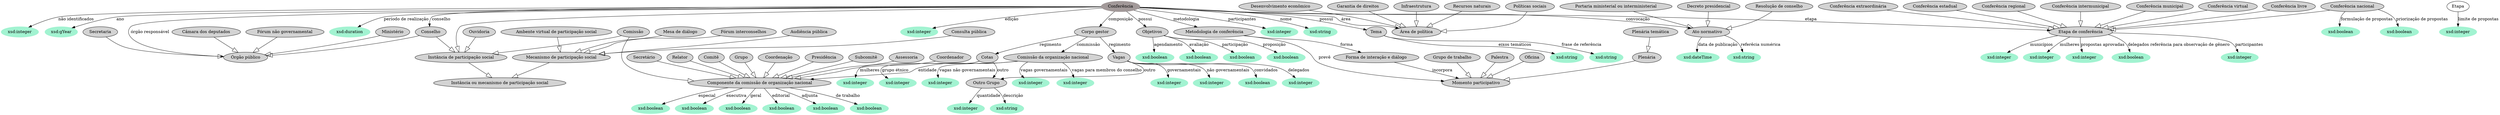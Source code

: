 digraph  {
	node [label="\N"];
	Conferência	 [color="#A29999",
		style=filled];
	Conselho	 [style=filled];
	Conferência -> Conselho	 [label=conselho];
	3	 [color="#A2F3D1",
		label="xsd:integer",
		style=filled];
	Conferência -> 3	 [label=participantes];
	1	 [color="#A2F3D1",
		label="xsd:string",
		style=filled];
	Conferência -> 1	 [label=nome];
	Tema	 [style=filled];
	Conferência -> Tema	 [label=possui];
	4	 [color="#A2F3D1",
		label="xsd:integer",
		style=filled];
	Conferência -> 4	 [label="não identificados"];
	2	 [color="#A2F3D1",
		label="xsd:integer",
		style=filled];
	Conferência -> 2	 [label=edição];
	"Corpo gestor"	 [style=filled];
	Conferência -> "Corpo gestor"	 [label=composição];
	"Área de política"	 [style=filled];
	Conferência -> "Área de política"	 [label=área];
	"Ato normativo"	 [style=filled];
	Conferência -> "Ato normativo"	 [label=convocação];
	5	 [color="#A2F3D1",
		label="xsd:gYear",
		style=filled];
	Conferência -> 5	 [label=ano];
	"Órgão público"	 [style=filled];
	Conferência -> "Órgão público"	 [label="órgão responsável"];
	"Instância de participação social"	 [style=filled];
	Conferência -> "Instância de participação social"	 [arrowhead=empty,
		arrowsize=2];
	21	 [color="#A2F3D1",
		label="xsd:duration",
		style=filled];
	Conferência -> 21	 [label="período de realização"];
	"Metodologia de conferência"	 [style=filled];
	Conferência -> "Metodologia de conferência"	 [label=metodologia];
	Objetivos	 [style=filled];
	Conferência -> Objetivos	 [label=possui];
	"Etapa de conferência"	 [style=filled];
	Conferência -> "Etapa de conferência"	 [label=etapa];
	"Instância ou mecanismo de participação social"	 [style=filled];
	"Instância de participação social" -> "Instância ou mecanismo de participação social"	 [arrowhead=empty,
		arrowsize=2];
	"Mecanismo de participação social"	 [style=filled];
	"Mecanismo de participação social" -> "Instância ou mecanismo de participação social"	 [arrowhead=empty,
		arrowsize=2];
	Conselho -> "Órgão público"	 [arrowhead=empty,
		arrowsize=2];
	Conselho -> "Instância de participação social"	 [arrowhead=empty,
		arrowsize=2];
	Ouvidoria	 [style=filled];
	Ouvidoria -> "Instância de participação social"	 [arrowhead=empty,
		arrowsize=2];
	Comissão	 [style=filled];
	"Componente da comissão de organização nacional"	 [style=filled];
	Comissão -> "Componente da comissão de organização nacional"	 [arrowhead=empty,
		arrowsize=2];
	Comissão -> "Instância de participação social"	 [arrowhead=empty,
		arrowsize=2];
	"Mesa de diálogo"	 [style=filled];
	"Mesa de diálogo" -> "Mecanismo de participação social"	 [arrowhead=empty,
		arrowsize=2];
	"Fórum interconselhos"	 [style=filled];
	"Fórum interconselhos" -> "Mecanismo de participação social"	 [arrowhead=empty,
		arrowsize=2];
	"Audiência pública"	 [style=filled];
	"Audiência pública" -> "Mecanismo de participação social"	 [arrowhead=empty,
		arrowsize=2];
	"Consulta pública"	 [style=filled];
	"Consulta pública" -> "Mecanismo de participação social"	 [arrowhead=empty,
		arrowsize=2];
	"Ambente virtual de participação social"	 [style=filled];
	"Ambente virtual de participação social" -> "Mecanismo de participação social"	 [arrowhead=empty,
		arrowsize=2];
	Ministério	 [style=filled];
	Ministério -> "Órgão público"	 [arrowhead=empty,
		arrowsize=2];
	Secretaria	 [style=filled];
	Secretaria -> "Órgão público"	 [arrowhead=empty,
		arrowsize=2];
	"Câmara dos deputados"	 [style=filled];
	"Câmara dos deputados" -> "Órgão público"	 [arrowhead=empty,
		arrowsize=2];
	"Fórum não governamental"	 [style=filled];
	"Fórum não governamental" -> "Órgão público"	 [arrowhead=empty,
		arrowsize=2];
	7	 [color="#A2F3D1",
		label="xsd:string",
		style=filled];
	"Ato normativo" -> 7	 [label="referêcia numérica"];
	6	 [color="#A2F3D1",
		label="xsd:dateTime",
		style=filled];
	"Ato normativo" -> 6	 [label="data de publicação"];
	"Portaria ministerial ou interministerial"	 [style=filled];
	"Portaria ministerial ou interministerial" -> "Ato normativo"	 [arrowhead=empty,
		arrowsize=2];
	"Decreto presidencial"	 [style=filled];
	"Decreto presidencial" -> "Ato normativo"	 [arrowhead=empty,
		arrowsize=2];
	"Resolução de conselho"	 [style=filled];
	"Resolução de conselho" -> "Ato normativo"	 [arrowhead=empty,
		arrowsize=2];
	"Políticas sociais"	 [style=filled];
	"Políticas sociais" -> "Área de política"	 [arrowhead=empty,
		arrowsize=2];
	"Desenvolvimento econômico"	 [style=filled];
	"Desenvolvimento econômico" -> "Área de política"	 [arrowhead=empty,
		arrowsize=2];
	"Garantia de direitos"	 [style=filled];
	"Garantia de direitos" -> "Área de política"	 [arrowhead=empty,
		arrowsize=2];
	Infraestrutura	 [style=filled];
	Infraestrutura -> "Área de política"	 [arrowhead=empty,
		arrowsize=2];
	"Recursos naturais"	 [style=filled];
	"Recursos naturais" -> "Área de política"	 [arrowhead=empty,
		arrowsize=2];
	9	 [color="#A2F3D1",
		label="xsd:boolean",
		style=filled];
	Objetivos -> 9	 [label=avaliação];
	10	 [color="#A2F3D1",
		label="xsd:boolean",
		style=filled];
	Objetivos -> 10	 [label=participação];
	11	 [color="#A2F3D1",
		label="xsd:boolean",
		style=filled];
	Objetivos -> 11	 [label=proposição];
	8	 [color="#A2F3D1",
		label="xsd:boolean",
		style=filled];
	Objetivos -> 8	 [label=agendamento];
	12	 [color="#A2F3D1",
		label="xsd:string",
		style=filled];
	Tema -> 12	 [label="frase de referência"];
	13	 [color="#A2F3D1",
		label="xsd:string",
		style=filled];
	Tema -> 13	 [label="eixos temáticos"];
	15	 [color="#A2F3D1",
		label="xsd:integer",
		style=filled];
	"Etapa de conferência" -> 15	 [label=municípios];
	16	 [color="#A2F3D1",
		label="xsd:integer",
		style=filled];
	"Etapa de conferência" -> 16	 [label=mulheres];
	17	 [color="#A2F3D1",
		label="xsd:integer",
		style=filled];
	"Etapa de conferência" -> 17	 [label="propostas aprovadas"];
	18	 [color="#A2F3D1",
		label="xsd:boolean",
		style=filled];
	"Etapa de conferência" -> 18	 [label="delegados referência para observação de gênero"];
	14	 [color="#A2F3D1",
		label="xsd:integer",
		style=filled];
	"Etapa de conferência" -> 14	 [label=participantes];
	"Conferência nacional"	 [style=filled];
	20	 [color="#A2F3D1",
		label="xsd:boolean",
		style=filled];
	"Conferência nacional" -> 20	 [label="formulação de propostas"];
	19	 [color="#A2F3D1",
		label="xsd:boolean",
		style=filled];
	"Conferência nacional" -> 19	 [label="priorização de propostas"];
	"Conferência nacional" -> "Etapa de conferência"	 [arrowhead=empty,
		arrowsize=2];
	"Conferência estadual"	 [style=filled];
	"Conferência estadual" -> "Etapa de conferência"	 [arrowhead=empty,
		arrowsize=2];
	"Conferência regional"	 [style=filled];
	"Conferência regional" -> "Etapa de conferência"	 [arrowhead=empty,
		arrowsize=2];
	"Conferência intermunicipal"	 [style=filled];
	"Conferência intermunicipal" -> "Etapa de conferência"	 [arrowhead=empty,
		arrowsize=2];
	"Conferência municipal"	 [style=filled];
	"Conferência municipal" -> "Etapa de conferência"	 [arrowhead=empty,
		arrowsize=2];
	"Conferência virtual"	 [style=filled];
	"Conferência virtual" -> "Etapa de conferência"	 [arrowhead=empty,
		arrowsize=2];
	"Conferência livre"	 [style=filled];
	"Conferência livre" -> "Etapa de conferência"	 [arrowhead=empty,
		arrowsize=2];
	"Conferência extraordinária"	 [style=filled];
	"Conferência extraordinária" -> "Etapa de conferência"	 [arrowhead=empty,
		arrowsize=2];
	"Comissão da organização nacional"	 [style=filled];
	"Corpo gestor" -> "Comissão da organização nacional"	 [label=commissão];
	Cotas	 [style=filled];
	"Corpo gestor" -> Cotas	 [label=regimento];
	Vagas	 [style=filled];
	"Corpo gestor" -> Vagas	 [label=regimento];
	"Comissão da organização nacional" -> "Componente da comissão de organização nacional"	 [label=entidade];
	30	 [color="#A2F3D1",
		label="xsd:integer",
		style=filled];
	"Comissão da organização nacional" -> 30	 [label="vagas para membros do conselho"];
	28	 [color="#A2F3D1",
		label="xsd:integer",
		style=filled];
	"Comissão da organização nacional" -> 28	 [label="vagas não governamentais"];
	29	 [color="#A2F3D1",
		label="xsd:integer",
		style=filled];
	"Comissão da organização nacional" -> 29	 [label="vagas governamentais"];
	22	 [color="#A2F3D1",
		label="xsd:boolean",
		style=filled];
	"Componente da comissão de organização nacional" -> 22	 [label=adjunta];
	23	 [color="#A2F3D1",
		label="xsd:boolean",
		style=filled];
	"Componente da comissão de organização nacional" -> 23	 [label="de trabalho"];
	25	 [color="#A2F3D1",
		label="xsd:boolean",
		style=filled];
	"Componente da comissão de organização nacional" -> 25	 [label=especial];
	26	 [color="#A2F3D1",
		label="xsd:boolean",
		style=filled];
	"Componente da comissão de organização nacional" -> 26	 [label=executiva];
	24	 [color="#A2F3D1",
		label="xsd:boolean",
		style=filled];
	"Componente da comissão de organização nacional" -> 24	 [label=geral];
	27	 [color="#A2F3D1",
		label="xsd:boolean",
		style=filled];
	"Componente da comissão de organização nacional" -> 27	 [label=editorial];
	Comitê	 [style=filled];
	Comitê -> "Componente da comissão de organização nacional"	 [arrowhead=empty,
		arrowsize=2];
	Grupo	 [style=filled];
	Grupo -> "Componente da comissão de organização nacional"	 [arrowhead=empty,
		arrowsize=2];
	Coordenação	 [style=filled];
	Coordenação -> "Componente da comissão de organização nacional"	 [arrowhead=empty,
		arrowsize=2];
	Presidência	 [style=filled];
	Presidência -> "Componente da comissão de organização nacional"	 [arrowhead=empty,
		arrowsize=2];
	Subcomitê	 [style=filled];
	Subcomitê -> "Componente da comissão de organização nacional"	 [arrowhead=empty,
		arrowsize=2];
	Assessoria	 [style=filled];
	Assessoria -> "Componente da comissão de organização nacional"	 [arrowhead=empty,
		arrowsize=2];
	Coordenador	 [style=filled];
	Coordenador -> "Componente da comissão de organização nacional"	 [arrowhead=empty,
		arrowsize=2];
	Secretário	 [style=filled];
	Secretário -> "Componente da comissão de organização nacional"	 [arrowhead=empty,
		arrowsize=2];
	Relator	 [style=filled];
	Relator -> "Componente da comissão de organização nacional"	 [arrowhead=empty,
		arrowsize=2];
	"Forma de interação e diálogo"	 [style=filled];
	"Metodologia de conferência" -> "Forma de interação e diálogo"	 [label=forma];
	"Momento participativo"	 [style=filled];
	"Metodologia de conferência" -> "Momento participativo"	 [label=prevê];
	"Forma de interação e diálogo" -> "Momento participativo"	 [label=incorpora];
	"Grupo de trabalho"	 [style=filled];
	"Grupo de trabalho" -> "Momento participativo"	 [arrowhead=empty,
		arrowsize=2];
	Palestra	 [style=filled];
	Palestra -> "Momento participativo"	 [arrowhead=empty,
		arrowsize=2];
	Oficina	 [style=filled];
	Oficina -> "Momento participativo"	 [arrowhead=empty,
		arrowsize=2];
	Plenária	 [style=filled];
	Plenária -> "Momento participativo"	 [arrowhead=empty,
		arrowsize=2];
	"Plenária temática"	 [style=filled];
	"Plenária temática" -> Plenária	 [arrowhead=empty,
		arrowsize=2];
	31	 [color="#A2F3D1",
		label="xsd:integer",
		style=filled];
	Etapa -> 31	 [label="limite de propostas"];
	33	 [color="#A2F3D1",
		label="xsd:integer",
		style=filled];
	Vagas -> 33	 [label=governamentais];
	34	 [color="#A2F3D1",
		label="xsd:integer",
		style=filled];
	Vagas -> 34	 [label="não governamentais"];
	35	 [color="#A2F3D1",
		label="xsd:boolean",
		style=filled];
	Vagas -> 35	 [label=convidados];
	"Outro Grupo"	 [style=filled];
	Vagas -> "Outro Grupo"	 [label=outro];
	32	 [color="#A2F3D1",
		label="xsd:integer",
		style=filled];
	Vagas -> 32	 [label=delegados];
	36	 [color="#A2F3D1",
		label="xsd:integer",
		style=filled];
	"Outro Grupo" -> 36	 [label=quantidade];
	37	 [color="#A2F3D1",
		label="xsd:string",
		style=filled];
	"Outro Grupo" -> 37	 [label=descrição];
	Cotas -> "Outro Grupo"	 [label=outro];
	38	 [color="#A2F3D1",
		label="xsd:integer",
		style=filled];
	Cotas -> 38	 [label=mulheres];
	39	 [color="#A2F3D1",
		label="xsd:integer",
		style=filled];
	Cotas -> 39	 [label="grupo étnico"];
}

